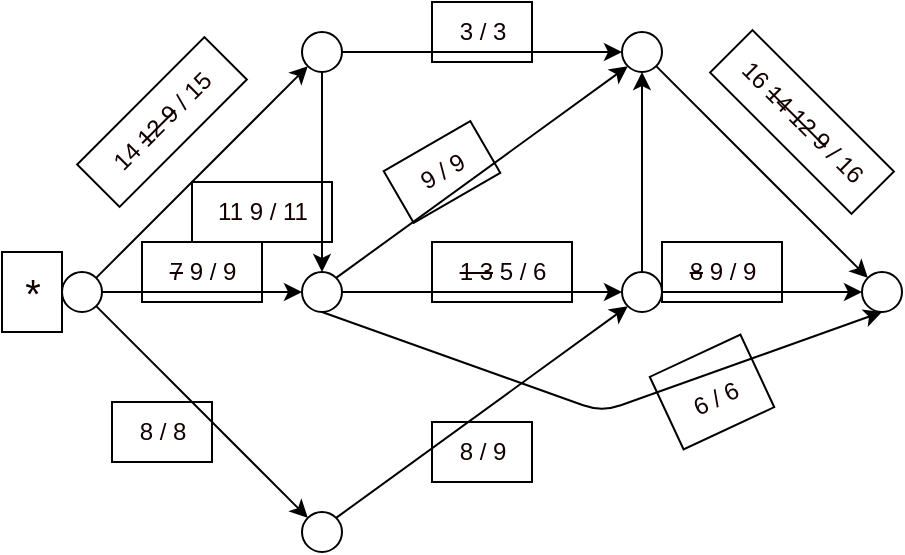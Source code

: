 <mxfile>
    <diagram id="zbvMaPXA4ekgMdItTUa7" name="Page-1">
        <mxGraphModel dx="912" dy="638" grid="1" gridSize="10" guides="1" tooltips="1" connect="1" arrows="1" fold="1" page="1" pageScale="1" pageWidth="850" pageHeight="1100" background="#ffffff" math="0" shadow="0">
            <root>
                <mxCell id="0"/>
                <mxCell id="1" parent="0"/>
                <mxCell id="3" value="" style="endArrow=none;html=1;entryX=1;entryY=0.5;entryDx=0;entryDy=0;exitX=0;exitY=0.5;exitDx=0;exitDy=0;endFill=0;startArrow=classic;startFill=1;strokeColor=#000000;fontColor=#130101;" edge="1" parent="1" source="6" target="5">
                    <mxGeometry width="50" height="50" relative="1" as="geometry">
                        <mxPoint x="600" y="360" as="sourcePoint"/>
                        <mxPoint x="440" y="360" as="targetPoint"/>
                    </mxGeometry>
                </mxCell>
                <mxCell id="4" value="" style="ellipse;whiteSpace=wrap;html=1;strokeColor=#000000;fontColor=#130101;" vertex="1" parent="1">
                    <mxGeometry x="430" y="550" width="20" height="20" as="geometry"/>
                </mxCell>
                <mxCell id="5" value="" style="ellipse;whiteSpace=wrap;html=1;strokeColor=#000000;fontColor=#130101;" vertex="1" parent="1">
                    <mxGeometry x="430" y="310" width="20" height="20" as="geometry"/>
                </mxCell>
                <mxCell id="6" value="" style="ellipse;whiteSpace=wrap;html=1;strokeColor=#000000;fontColor=#130101;" vertex="1" parent="1">
                    <mxGeometry x="590" y="310" width="20" height="20" as="geometry"/>
                </mxCell>
                <mxCell id="7" value="" style="ellipse;whiteSpace=wrap;html=1;strokeColor=#000000;fontColor=#130101;" vertex="1" parent="1">
                    <mxGeometry x="710" y="430" width="20" height="20" as="geometry"/>
                </mxCell>
                <mxCell id="8" value="" style="ellipse;whiteSpace=wrap;html=1;strokeColor=#000000;fontColor=#130101;" vertex="1" parent="1">
                    <mxGeometry x="590" y="430" width="20" height="20" as="geometry"/>
                </mxCell>
                <mxCell id="9" value="" style="ellipse;whiteSpace=wrap;html=1;strokeColor=#000000;fontColor=#130101;" vertex="1" parent="1">
                    <mxGeometry x="430" y="430" width="20" height="20" as="geometry"/>
                </mxCell>
                <mxCell id="10" value="" style="ellipse;whiteSpace=wrap;html=1;strokeColor=#000000;fontColor=#130101;" vertex="1" parent="1">
                    <mxGeometry x="310" y="430" width="20" height="20" as="geometry"/>
                </mxCell>
                <mxCell id="12" value="" style="endArrow=classic;html=1;entryX=0;entryY=1;entryDx=0;entryDy=0;exitX=1;exitY=0;exitDx=0;exitDy=0;endFill=1;strokeColor=#000000;fontColor=#130101;" edge="1" parent="1" source="10" target="5">
                    <mxGeometry width="50" height="50" relative="1" as="geometry">
                        <mxPoint x="600" y="330" as="sourcePoint"/>
                        <mxPoint x="460.0" y="330" as="targetPoint"/>
                    </mxGeometry>
                </mxCell>
                <mxCell id="13" value="" style="endArrow=none;html=1;entryX=0.5;entryY=1;entryDx=0;entryDy=0;exitX=0.5;exitY=0;exitDx=0;exitDy=0;endFill=0;startArrow=classic;startFill=1;strokeColor=#000000;fontColor=#130101;" edge="1" parent="1" source="9" target="5">
                    <mxGeometry width="50" height="50" relative="1" as="geometry">
                        <mxPoint x="610" y="340" as="sourcePoint"/>
                        <mxPoint x="470.0" y="340" as="targetPoint"/>
                    </mxGeometry>
                </mxCell>
                <mxCell id="14" value="" style="endArrow=none;html=1;entryX=1;entryY=0;entryDx=0;entryDy=0;exitX=0;exitY=1;exitDx=0;exitDy=0;endFill=0;startArrow=classic;startFill=1;strokeColor=#000000;fontColor=#130101;" edge="1" parent="1" source="6" target="9">
                    <mxGeometry width="50" height="50" relative="1" as="geometry">
                        <mxPoint x="620" y="350" as="sourcePoint"/>
                        <mxPoint x="480.0" y="350" as="targetPoint"/>
                    </mxGeometry>
                </mxCell>
                <mxCell id="15" value="" style="endArrow=none;html=1;entryX=1;entryY=0.5;entryDx=0;entryDy=0;exitX=0;exitY=0.5;exitDx=0;exitDy=0;endFill=0;startArrow=classic;startFill=1;strokeColor=#000000;fontColor=#130101;" edge="1" parent="1" source="9" target="10">
                    <mxGeometry width="50" height="50" relative="1" as="geometry">
                        <mxPoint x="630" y="360" as="sourcePoint"/>
                        <mxPoint x="490.0" y="360" as="targetPoint"/>
                    </mxGeometry>
                </mxCell>
                <mxCell id="16" value="" style="endArrow=none;html=1;entryX=1;entryY=0.5;entryDx=0;entryDy=0;exitX=0;exitY=0.5;exitDx=0;exitDy=0;endFill=0;startArrow=classic;startFill=1;strokeColor=#000000;fontColor=#130101;" edge="1" parent="1" source="8" target="9">
                    <mxGeometry width="50" height="50" relative="1" as="geometry">
                        <mxPoint x="640" y="370" as="sourcePoint"/>
                        <mxPoint x="500.0" y="370" as="targetPoint"/>
                    </mxGeometry>
                </mxCell>
                <mxCell id="17" value="" style="endArrow=none;html=1;entryX=1;entryY=0.5;entryDx=0;entryDy=0;exitX=0;exitY=0.5;exitDx=0;exitDy=0;startArrow=classic;startFill=1;strokeColor=#000000;fontColor=#130101;" edge="1" parent="1" source="7" target="8">
                    <mxGeometry width="50" height="50" relative="1" as="geometry">
                        <mxPoint x="650" y="380" as="sourcePoint"/>
                        <mxPoint x="510.0" y="380" as="targetPoint"/>
                    </mxGeometry>
                </mxCell>
                <mxCell id="18" value="" style="endArrow=none;html=1;entryX=1;entryY=1;entryDx=0;entryDy=0;exitX=0;exitY=0;exitDx=0;exitDy=0;endFill=0;startArrow=classic;startFill=1;strokeColor=#000000;fontColor=#130101;" edge="1" parent="1" source="7" target="6">
                    <mxGeometry width="50" height="50" relative="1" as="geometry">
                        <mxPoint x="660" y="390" as="sourcePoint"/>
                        <mxPoint x="520.0" y="390" as="targetPoint"/>
                    </mxGeometry>
                </mxCell>
                <mxCell id="19" value="" style="endArrow=classic;html=1;entryX=0.5;entryY=1;entryDx=0;entryDy=0;exitX=0.5;exitY=0;exitDx=0;exitDy=0;endFill=1;strokeColor=#000000;fontColor=#130101;" edge="1" parent="1" source="8" target="6">
                    <mxGeometry width="50" height="50" relative="1" as="geometry">
                        <mxPoint x="670" y="400" as="sourcePoint"/>
                        <mxPoint x="530.0" y="400" as="targetPoint"/>
                    </mxGeometry>
                </mxCell>
                <mxCell id="20" value="" style="endArrow=none;html=1;entryX=1;entryY=1;entryDx=0;entryDy=0;exitX=0;exitY=0;exitDx=0;exitDy=0;endFill=0;startArrow=classic;startFill=1;strokeColor=#000000;fontColor=#130101;" edge="1" parent="1" source="4" target="10">
                    <mxGeometry width="50" height="50" relative="1" as="geometry">
                        <mxPoint x="680" y="410" as="sourcePoint"/>
                        <mxPoint x="540.0" y="410" as="targetPoint"/>
                    </mxGeometry>
                </mxCell>
                <mxCell id="21" value="" style="endArrow=none;html=1;entryX=1;entryY=0;entryDx=0;entryDy=0;exitX=0;exitY=1;exitDx=0;exitDy=0;endFill=0;startArrow=classic;startFill=1;strokeColor=#000000;fontColor=#130101;" edge="1" parent="1" source="8" target="4">
                    <mxGeometry width="50" height="50" relative="1" as="geometry">
                        <mxPoint x="690" y="420" as="sourcePoint"/>
                        <mxPoint x="550.0" y="420" as="targetPoint"/>
                    </mxGeometry>
                </mxCell>
                <mxCell id="22" value="14 &lt;strike&gt;12 9&lt;/strike&gt; / 15" style="text;html=1;align=center;verticalAlign=middle;resizable=0;points=[];autosize=1;strokeColor=#000000;fillColor=none;rotation=-45;fontColor=#130101;" vertex="1" parent="1">
                    <mxGeometry x="315" y="340" width="90" height="30" as="geometry"/>
                </mxCell>
                <mxCell id="23" value="3 / 3" style="text;html=1;align=center;verticalAlign=middle;resizable=0;points=[];autosize=1;strokeColor=#000000;fillColor=none;fontColor=#130101;" vertex="1" parent="1">
                    <mxGeometry x="495" y="295" width="50" height="30" as="geometry"/>
                </mxCell>
                <mxCell id="24" value="8 / 8" style="text;html=1;align=center;verticalAlign=middle;resizable=0;points=[];autosize=1;strokeColor=#000000;fillColor=none;fontColor=#130101;" vertex="1" parent="1">
                    <mxGeometry x="335" y="495" width="50" height="30" as="geometry"/>
                </mxCell>
                <mxCell id="25" value="8 / 9" style="text;html=1;align=center;verticalAlign=middle;resizable=0;points=[];autosize=1;strokeColor=#000000;fillColor=none;fontColor=#130101;" vertex="1" parent="1">
                    <mxGeometry x="495" y="505" width="50" height="30" as="geometry"/>
                </mxCell>
                <mxCell id="26" value="&lt;strike&gt;1 3&lt;/strike&gt; 5 / 6" style="text;html=1;align=center;verticalAlign=middle;resizable=0;points=[];autosize=1;strokeColor=#000000;fillColor=none;fontColor=#130101;" vertex="1" parent="1">
                    <mxGeometry x="495" y="415" width="70" height="30" as="geometry"/>
                </mxCell>
                <mxCell id="27" value="16 &lt;strike&gt;14 12 9&lt;/strike&gt; / 16" style="text;html=1;align=center;verticalAlign=middle;resizable=0;points=[];autosize=1;strokeColor=#000000;fillColor=none;rotation=45;fontColor=#130101;" vertex="1" parent="1">
                    <mxGeometry x="630" y="340" width="100" height="30" as="geometry"/>
                </mxCell>
                <mxCell id="28" value="&lt;strike&gt;8&lt;/strike&gt; 9 / 9" style="text;html=1;align=center;verticalAlign=middle;resizable=0;points=[];autosize=1;strokeColor=#000000;fillColor=none;fontColor=#130101;" vertex="1" parent="1">
                    <mxGeometry x="610" y="415" width="60" height="30" as="geometry"/>
                </mxCell>
                <mxCell id="29" value="9 / 9" style="text;html=1;align=center;verticalAlign=middle;resizable=0;points=[];autosize=1;strokeColor=#000000;fillColor=none;rotation=-30;fontColor=#130101;" vertex="1" parent="1">
                    <mxGeometry x="475" y="365" width="50" height="30" as="geometry"/>
                </mxCell>
                <mxCell id="30" value="11 9 / 11" style="text;html=1;align=center;verticalAlign=middle;resizable=0;points=[];autosize=1;strokeColor=#000000;fillColor=none;fontColor=#130101;" vertex="1" parent="1">
                    <mxGeometry x="375" y="385" width="70" height="30" as="geometry"/>
                </mxCell>
                <mxCell id="31" value="&lt;strike&gt;7&lt;/strike&gt; 9 / 9" style="text;html=1;align=center;verticalAlign=middle;resizable=0;points=[];autosize=1;strokeColor=#000000;fillColor=none;fontColor=#130101;" vertex="1" parent="1">
                    <mxGeometry x="350" y="415" width="60" height="30" as="geometry"/>
                </mxCell>
                <mxCell id="32" value="&lt;font style=&quot;font-size: 20px;&quot;&gt;*&lt;/font&gt;" style="text;html=1;align=center;verticalAlign=middle;resizable=0;points=[];autosize=1;strokeColor=#000000;fillColor=none;fontColor=#130101;" vertex="1" parent="1">
                    <mxGeometry x="280" y="420" width="30" height="40" as="geometry"/>
                </mxCell>
                <mxCell id="33" value="" style="endArrow=classic;html=1;fontSize=20;exitX=0.5;exitY=1;exitDx=0;exitDy=0;entryX=0.5;entryY=1;entryDx=0;entryDy=0;endFill=1;strokeColor=#000000;fontColor=#130101;" edge="1" parent="1" source="9" target="7">
                    <mxGeometry width="50" height="50" relative="1" as="geometry">
                        <mxPoint x="420" y="320" as="sourcePoint"/>
                        <mxPoint x="470" y="270" as="targetPoint"/>
                        <Array as="points">
                            <mxPoint x="580" y="500"/>
                        </Array>
                    </mxGeometry>
                </mxCell>
                <mxCell id="34" value="&lt;font style=&quot;font-size: 12px;&quot;&gt;6 / 6&lt;/font&gt;" style="text;html=1;align=center;verticalAlign=middle;resizable=0;points=[];autosize=1;strokeColor=#000000;fillColor=none;fontSize=20;rotation=-25;fontColor=#130101;" vertex="1" parent="1">
                    <mxGeometry x="610" y="470" width="50" height="40" as="geometry"/>
                </mxCell>
            </root>
        </mxGraphModel>
    </diagram>
</mxfile>